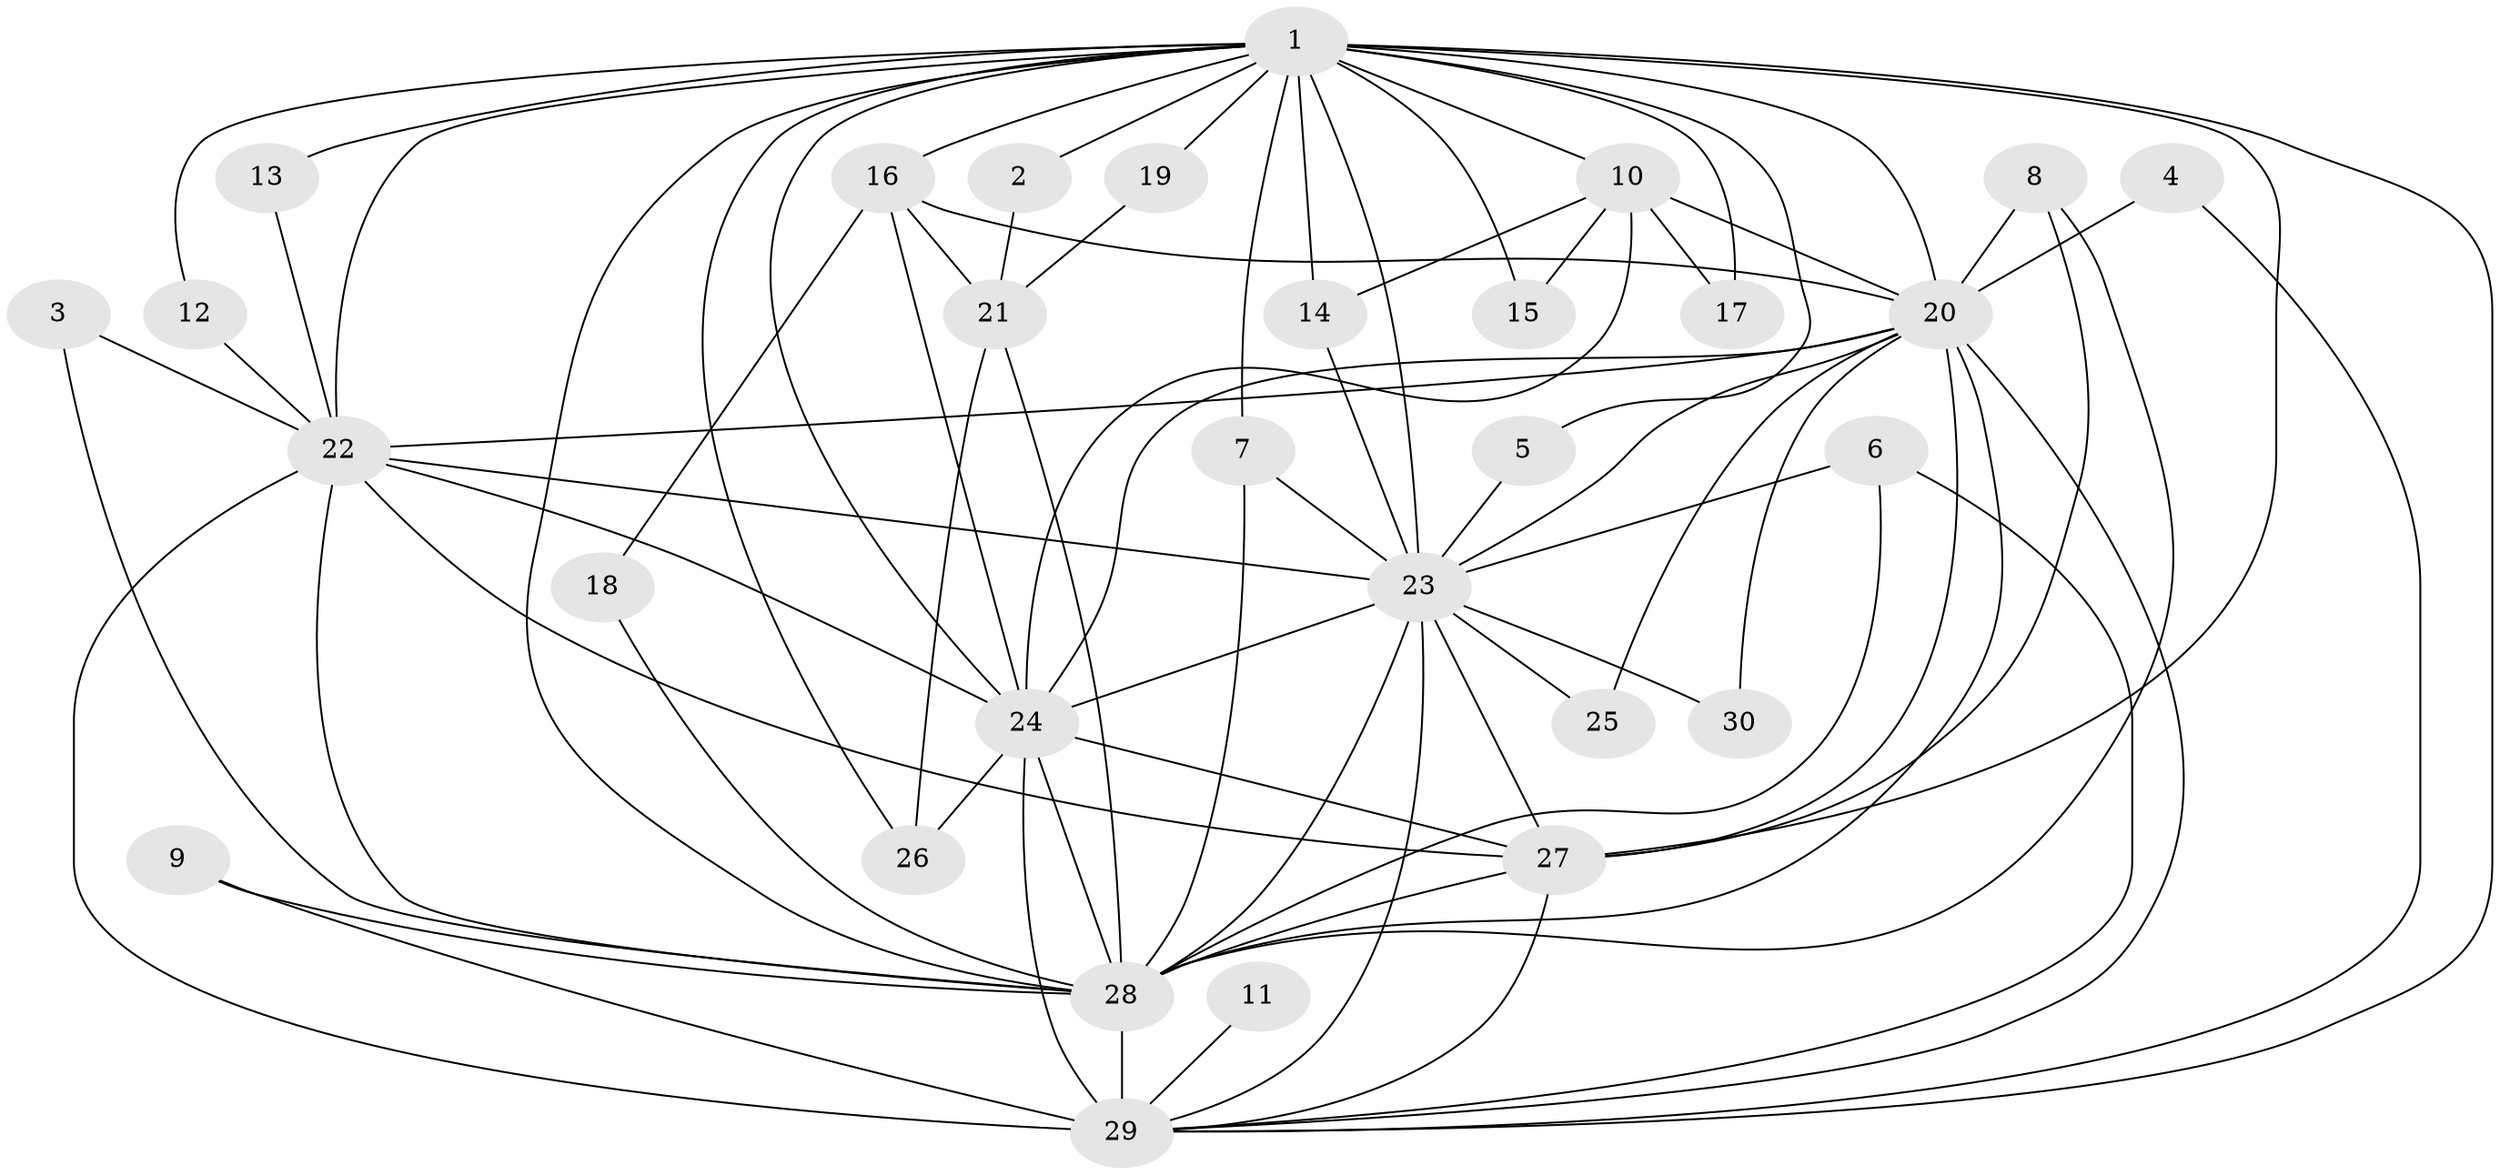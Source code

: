 // original degree distribution, {21: 0.016666666666666666, 16: 0.05, 12: 0.016666666666666666, 18: 0.03333333333333333, 15: 0.016666666666666666, 14: 0.016666666666666666, 13: 0.016666666666666666, 6: 0.016666666666666666, 3: 0.23333333333333334, 2: 0.5166666666666667, 5: 0.03333333333333333, 7: 0.016666666666666666, 4: 0.016666666666666666}
// Generated by graph-tools (version 1.1) at 2025/25/03/09/25 03:25:36]
// undirected, 30 vertices, 78 edges
graph export_dot {
graph [start="1"]
  node [color=gray90,style=filled];
  1;
  2;
  3;
  4;
  5;
  6;
  7;
  8;
  9;
  10;
  11;
  12;
  13;
  14;
  15;
  16;
  17;
  18;
  19;
  20;
  21;
  22;
  23;
  24;
  25;
  26;
  27;
  28;
  29;
  30;
  1 -- 2 [weight=1.0];
  1 -- 5 [weight=1.0];
  1 -- 7 [weight=1.0];
  1 -- 10 [weight=1.0];
  1 -- 12 [weight=1.0];
  1 -- 13 [weight=1.0];
  1 -- 14 [weight=1.0];
  1 -- 15 [weight=2.0];
  1 -- 16 [weight=1.0];
  1 -- 17 [weight=1.0];
  1 -- 19 [weight=1.0];
  1 -- 20 [weight=3.0];
  1 -- 22 [weight=2.0];
  1 -- 23 [weight=3.0];
  1 -- 24 [weight=3.0];
  1 -- 26 [weight=1.0];
  1 -- 27 [weight=3.0];
  1 -- 28 [weight=5.0];
  1 -- 29 [weight=2.0];
  2 -- 21 [weight=1.0];
  3 -- 22 [weight=1.0];
  3 -- 28 [weight=1.0];
  4 -- 20 [weight=1.0];
  4 -- 29 [weight=1.0];
  5 -- 23 [weight=1.0];
  6 -- 23 [weight=1.0];
  6 -- 28 [weight=1.0];
  6 -- 29 [weight=1.0];
  7 -- 23 [weight=1.0];
  7 -- 28 [weight=1.0];
  8 -- 20 [weight=1.0];
  8 -- 27 [weight=1.0];
  8 -- 28 [weight=1.0];
  9 -- 28 [weight=1.0];
  9 -- 29 [weight=1.0];
  10 -- 14 [weight=1.0];
  10 -- 15 [weight=1.0];
  10 -- 17 [weight=1.0];
  10 -- 20 [weight=2.0];
  10 -- 24 [weight=1.0];
  11 -- 29 [weight=1.0];
  12 -- 22 [weight=1.0];
  13 -- 22 [weight=1.0];
  14 -- 23 [weight=1.0];
  16 -- 18 [weight=1.0];
  16 -- 20 [weight=1.0];
  16 -- 21 [weight=1.0];
  16 -- 24 [weight=1.0];
  18 -- 28 [weight=1.0];
  19 -- 21 [weight=1.0];
  20 -- 22 [weight=1.0];
  20 -- 23 [weight=1.0];
  20 -- 24 [weight=2.0];
  20 -- 25 [weight=1.0];
  20 -- 27 [weight=1.0];
  20 -- 28 [weight=2.0];
  20 -- 29 [weight=1.0];
  20 -- 30 [weight=1.0];
  21 -- 26 [weight=1.0];
  21 -- 28 [weight=1.0];
  22 -- 23 [weight=2.0];
  22 -- 24 [weight=2.0];
  22 -- 27 [weight=2.0];
  22 -- 28 [weight=2.0];
  22 -- 29 [weight=2.0];
  23 -- 24 [weight=1.0];
  23 -- 25 [weight=1.0];
  23 -- 27 [weight=1.0];
  23 -- 28 [weight=4.0];
  23 -- 29 [weight=1.0];
  23 -- 30 [weight=1.0];
  24 -- 26 [weight=1.0];
  24 -- 27 [weight=1.0];
  24 -- 28 [weight=4.0];
  24 -- 29 [weight=3.0];
  27 -- 28 [weight=2.0];
  27 -- 29 [weight=1.0];
  28 -- 29 [weight=3.0];
}
